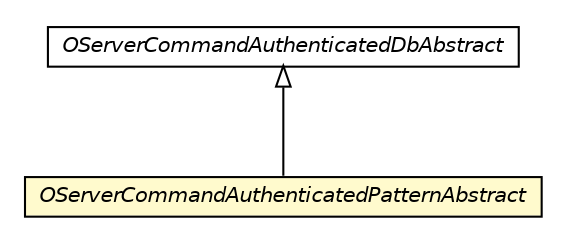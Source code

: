 #!/usr/local/bin/dot
#
# Class diagram 
# Generated by UMLGraph version R5_6-24-gf6e263 (http://www.umlgraph.org/)
#

digraph G {
	edge [fontname="Helvetica",fontsize=10,labelfontname="Helvetica",labelfontsize=10];
	node [fontname="Helvetica",fontsize=10,shape=plaintext];
	nodesep=0.25;
	ranksep=0.5;
	// com.orientechnologies.orient.server.network.protocol.http.command.OServerCommandAuthenticatedDbAbstract
	c6764638 [label=<<table title="com.orientechnologies.orient.server.network.protocol.http.command.OServerCommandAuthenticatedDbAbstract" border="0" cellborder="1" cellspacing="0" cellpadding="2" port="p" href="./OServerCommandAuthenticatedDbAbstract.html">
		<tr><td><table border="0" cellspacing="0" cellpadding="1">
<tr><td align="center" balign="center"><font face="Helvetica-Oblique"> OServerCommandAuthenticatedDbAbstract </font></td></tr>
		</table></td></tr>
		</table>>, URL="./OServerCommandAuthenticatedDbAbstract.html", fontname="Helvetica", fontcolor="black", fontsize=10.0];
	// com.orientechnologies.orient.server.network.protocol.http.command.OServerCommandAuthenticatedPatternAbstract
	c6764644 [label=<<table title="com.orientechnologies.orient.server.network.protocol.http.command.OServerCommandAuthenticatedPatternAbstract" border="0" cellborder="1" cellspacing="0" cellpadding="2" port="p" bgcolor="lemonChiffon" href="./OServerCommandAuthenticatedPatternAbstract.html">
		<tr><td><table border="0" cellspacing="0" cellpadding="1">
<tr><td align="center" balign="center"><font face="Helvetica-Oblique"> OServerCommandAuthenticatedPatternAbstract </font></td></tr>
		</table></td></tr>
		</table>>, URL="./OServerCommandAuthenticatedPatternAbstract.html", fontname="Helvetica", fontcolor="black", fontsize=10.0];
	//com.orientechnologies.orient.server.network.protocol.http.command.OServerCommandAuthenticatedPatternAbstract extends com.orientechnologies.orient.server.network.protocol.http.command.OServerCommandAuthenticatedDbAbstract
	c6764638:p -> c6764644:p [dir=back,arrowtail=empty];
}

